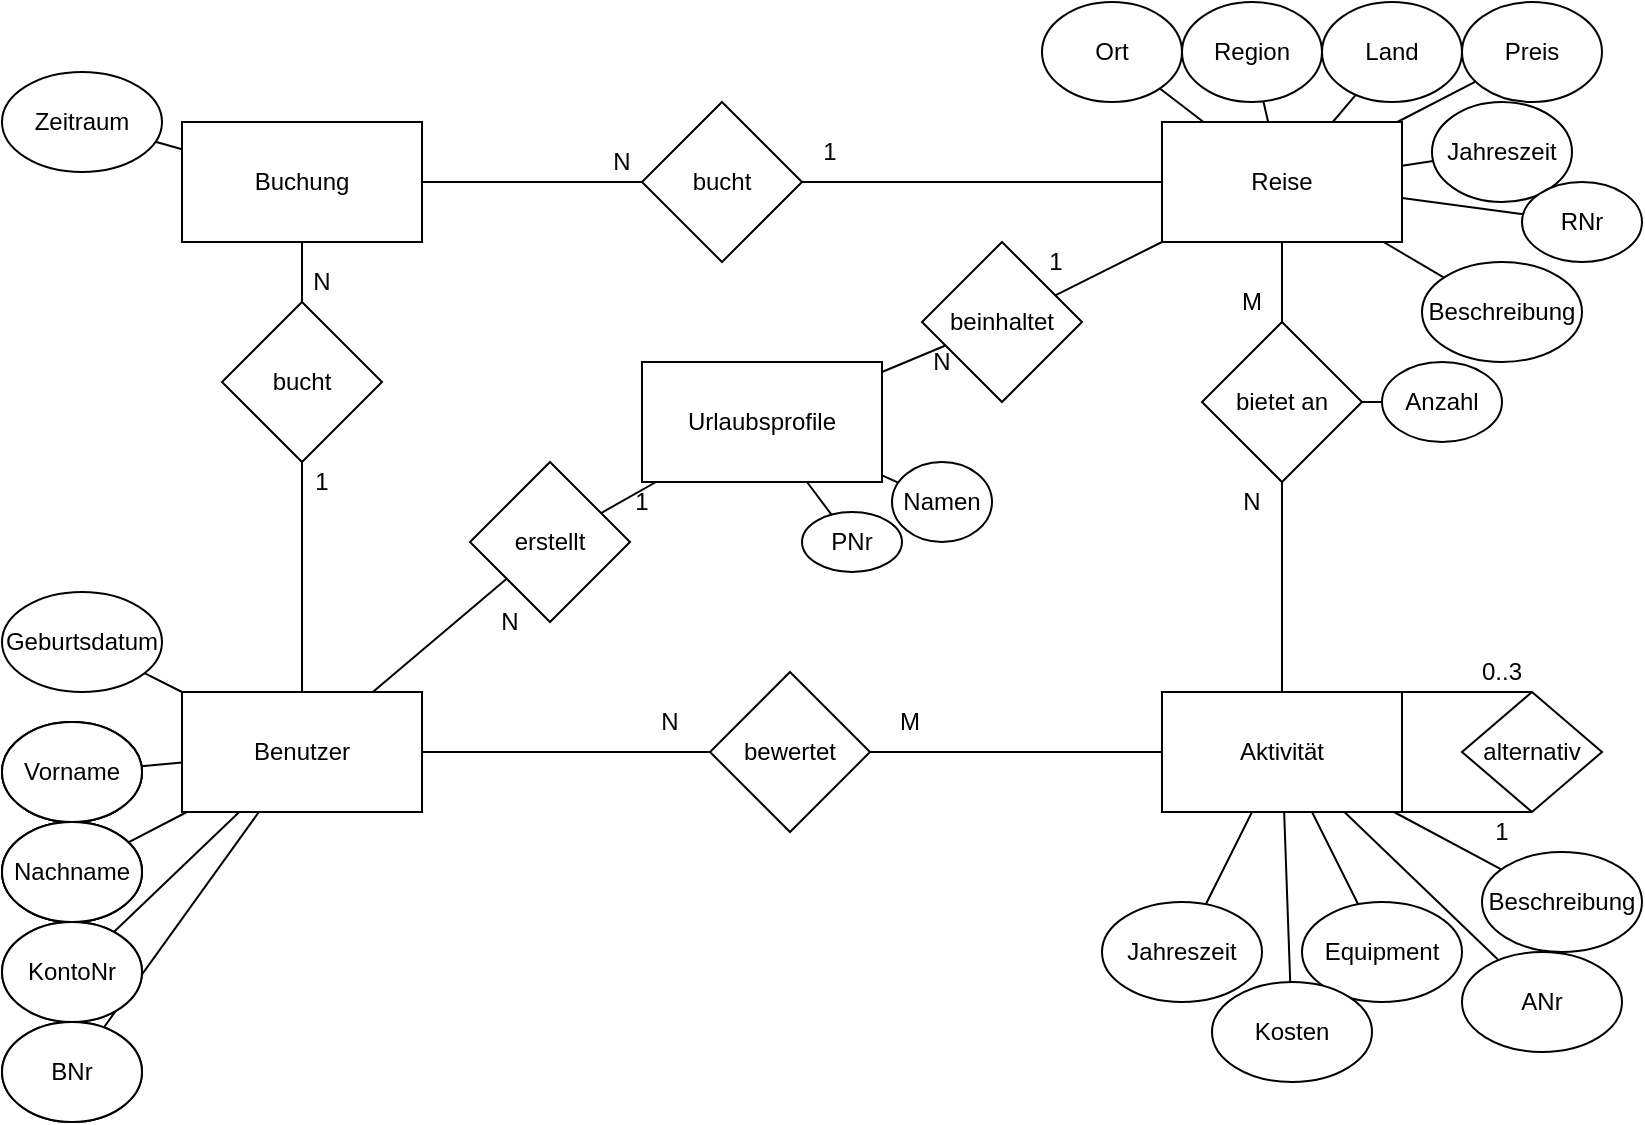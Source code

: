 <mxfile version="13.2.1" type="device"><diagram id="C5RBs43oDa-KdzZeNtuy" name="Page-1"><mxGraphModel dx="1422" dy="783" grid="1" gridSize="10" guides="1" tooltips="1" connect="1" arrows="1" fold="1" page="1" pageScale="1" pageWidth="827" pageHeight="1169" math="0" shadow="0"><root><mxCell id="WIyWlLk6GJQsqaUBKTNV-0"/><mxCell id="WIyWlLk6GJQsqaUBKTNV-1" parent="WIyWlLk6GJQsqaUBKTNV-0"/><mxCell id="GFgyIKS2t7T-ywB0l8Of-3" value="BNr" style="ellipse;whiteSpace=wrap;html=1;" parent="WIyWlLk6GJQsqaUBKTNV-1" vertex="1"><mxGeometry y="510" width="70" height="50" as="geometry"/></mxCell><mxCell id="GFgyIKS2t7T-ywB0l8Of-6" value="Vorname" style="ellipse;whiteSpace=wrap;html=1;" parent="WIyWlLk6GJQsqaUBKTNV-1" vertex="1"><mxGeometry y="360" width="70" height="50" as="geometry"/></mxCell><mxCell id="GFgyIKS2t7T-ywB0l8Of-7" value="Nachname" style="ellipse;whiteSpace=wrap;html=1;" parent="WIyWlLk6GJQsqaUBKTNV-1" vertex="1"><mxGeometry y="410" width="70" height="50" as="geometry"/></mxCell><mxCell id="GFgyIKS2t7T-ywB0l8Of-8" value="" style="endArrow=none;html=1;" parent="WIyWlLk6GJQsqaUBKTNV-1" source="GFgyIKS2t7T-ywB0l8Of-7" target="OlbocpSIzX4zNzRgznni-46" edge="1"><mxGeometry width="50" height="50" relative="1" as="geometry"><mxPoint x="440" y="700" as="sourcePoint"/><mxPoint x="124.444" y="330" as="targetPoint"/></mxGeometry></mxCell><mxCell id="GFgyIKS2t7T-ywB0l8Of-9" value="" style="endArrow=none;html=1;" parent="WIyWlLk6GJQsqaUBKTNV-1" source="GFgyIKS2t7T-ywB0l8Of-6" target="OlbocpSIzX4zNzRgznni-46" edge="1"><mxGeometry width="50" height="50" relative="1" as="geometry"><mxPoint x="109.086" y="564.659" as="sourcePoint"/><mxPoint x="109.412" y="330" as="targetPoint"/></mxGeometry></mxCell><mxCell id="GFgyIKS2t7T-ywB0l8Of-10" value="" style="endArrow=none;html=1;" parent="WIyWlLk6GJQsqaUBKTNV-1" source="GFgyIKS2t7T-ywB0l8Of-3" target="OlbocpSIzX4zNzRgznni-46" edge="1"><mxGeometry width="50" height="50" relative="1" as="geometry"><mxPoint x="86.122" y="517.816" as="sourcePoint"/><mxPoint x="135.319" y="330" as="targetPoint"/></mxGeometry></mxCell><mxCell id="GFgyIKS2t7T-ywB0l8Of-15" value="KontoNr" style="ellipse;whiteSpace=wrap;html=1;" parent="WIyWlLk6GJQsqaUBKTNV-1" vertex="1"><mxGeometry y="460" width="70" height="50" as="geometry"/></mxCell><mxCell id="GFgyIKS2t7T-ywB0l8Of-17" value="" style="endArrow=none;html=1;" parent="WIyWlLk6GJQsqaUBKTNV-1" source="OlbocpSIzX4zNzRgznni-41" target="OlbocpSIzX4zNzRgznni-46" edge="1"><mxGeometry width="50" height="50" relative="1" as="geometry"><mxPoint x="63.374" y="550.363" as="sourcePoint"/><mxPoint x="90" y="307.826" as="targetPoint"/></mxGeometry></mxCell><mxCell id="GFgyIKS2t7T-ywB0l8Of-18" value="" style="endArrow=none;html=1;" parent="WIyWlLk6GJQsqaUBKTNV-1" source="GFgyIKS2t7T-ywB0l8Of-15" target="OlbocpSIzX4zNzRgznni-46" edge="1"><mxGeometry width="50" height="50" relative="1" as="geometry"><mxPoint x="89.331" y="593.113" as="sourcePoint"/><mxPoint x="131.351" y="330" as="targetPoint"/></mxGeometry></mxCell><mxCell id="GFgyIKS2t7T-ywB0l8Of-19" value="Reise" style="rounded=0;whiteSpace=wrap;html=1;" parent="WIyWlLk6GJQsqaUBKTNV-1" vertex="1"><mxGeometry x="580" y="60" width="120" height="60" as="geometry"/></mxCell><mxCell id="GFgyIKS2t7T-ywB0l8Of-20" value="Ort" style="ellipse;whiteSpace=wrap;html=1;" parent="WIyWlLk6GJQsqaUBKTNV-1" vertex="1"><mxGeometry x="520" width="70" height="50" as="geometry"/></mxCell><mxCell id="GFgyIKS2t7T-ywB0l8Of-21" value="Region" style="ellipse;whiteSpace=wrap;html=1;" parent="WIyWlLk6GJQsqaUBKTNV-1" vertex="1"><mxGeometry x="590" width="70" height="50" as="geometry"/></mxCell><mxCell id="GFgyIKS2t7T-ywB0l8Of-22" value="Land" style="ellipse;whiteSpace=wrap;html=1;" parent="WIyWlLk6GJQsqaUBKTNV-1" vertex="1"><mxGeometry x="660" width="70" height="50" as="geometry"/></mxCell><mxCell id="GFgyIKS2t7T-ywB0l8Of-23" value="Preis" style="ellipse;whiteSpace=wrap;html=1;" parent="WIyWlLk6GJQsqaUBKTNV-1" vertex="1"><mxGeometry x="730" width="70" height="50" as="geometry"/></mxCell><mxCell id="GFgyIKS2t7T-ywB0l8Of-24" value="Jahreszeit" style="ellipse;whiteSpace=wrap;html=1;" parent="WIyWlLk6GJQsqaUBKTNV-1" vertex="1"><mxGeometry x="715" y="50" width="70" height="50" as="geometry"/></mxCell><mxCell id="GFgyIKS2t7T-ywB0l8Of-25" value="Beschreibung" style="ellipse;whiteSpace=wrap;html=1;" parent="WIyWlLk6GJQsqaUBKTNV-1" vertex="1"><mxGeometry x="710" y="130" width="80" height="50" as="geometry"/></mxCell><mxCell id="GFgyIKS2t7T-ywB0l8Of-26" value="" style="endArrow=none;html=1;" parent="WIyWlLk6GJQsqaUBKTNV-1" source="GFgyIKS2t7T-ywB0l8Of-25" target="GFgyIKS2t7T-ywB0l8Of-19" edge="1"><mxGeometry width="50" height="50" relative="1" as="geometry"><mxPoint x="500.002" y="140.477" as="sourcePoint"/><mxPoint x="519.8" y="70" as="targetPoint"/></mxGeometry></mxCell><mxCell id="GFgyIKS2t7T-ywB0l8Of-27" value="" style="endArrow=none;html=1;" parent="WIyWlLk6GJQsqaUBKTNV-1" source="GFgyIKS2t7T-ywB0l8Of-24" target="GFgyIKS2t7T-ywB0l8Of-19" edge="1"><mxGeometry width="50" height="50" relative="1" as="geometry"><mxPoint x="181.802" y="170.477" as="sourcePoint"/><mxPoint x="201.6" y="100" as="targetPoint"/></mxGeometry></mxCell><mxCell id="GFgyIKS2t7T-ywB0l8Of-28" value="" style="endArrow=none;html=1;" parent="WIyWlLk6GJQsqaUBKTNV-1" source="GFgyIKS2t7T-ywB0l8Of-23" target="GFgyIKS2t7T-ywB0l8Of-19" edge="1"><mxGeometry width="50" height="50" relative="1" as="geometry"><mxPoint x="518.169" y="172.728" as="sourcePoint"/><mxPoint x="585.556" y="90" as="targetPoint"/></mxGeometry></mxCell><mxCell id="GFgyIKS2t7T-ywB0l8Of-29" value="" style="endArrow=none;html=1;" parent="WIyWlLk6GJQsqaUBKTNV-1" source="GFgyIKS2t7T-ywB0l8Of-19" target="GFgyIKS2t7T-ywB0l8Of-22" edge="1"><mxGeometry width="50" height="50" relative="1" as="geometry"><mxPoint x="528.169" y="182.728" as="sourcePoint"/><mxPoint x="595.556" y="100" as="targetPoint"/></mxGeometry></mxCell><mxCell id="GFgyIKS2t7T-ywB0l8Of-30" value="" style="endArrow=none;html=1;" parent="WIyWlLk6GJQsqaUBKTNV-1" source="GFgyIKS2t7T-ywB0l8Of-19" target="GFgyIKS2t7T-ywB0l8Of-21" edge="1"><mxGeometry width="50" height="50" relative="1" as="geometry"><mxPoint x="538.169" y="192.728" as="sourcePoint"/><mxPoint x="605.556" y="110" as="targetPoint"/></mxGeometry></mxCell><mxCell id="GFgyIKS2t7T-ywB0l8Of-31" value="" style="endArrow=none;html=1;" parent="WIyWlLk6GJQsqaUBKTNV-1" source="GFgyIKS2t7T-ywB0l8Of-19" target="GFgyIKS2t7T-ywB0l8Of-20" edge="1"><mxGeometry width="50" height="50" relative="1" as="geometry"><mxPoint x="548.169" y="202.728" as="sourcePoint"/><mxPoint x="615.556" y="120" as="targetPoint"/></mxGeometry></mxCell><mxCell id="GFgyIKS2t7T-ywB0l8Of-34" value="bietet an" style="rhombus;whiteSpace=wrap;html=1;" parent="WIyWlLk6GJQsqaUBKTNV-1" vertex="1"><mxGeometry x="600" y="160" width="80" height="80" as="geometry"/></mxCell><mxCell id="GFgyIKS2t7T-ywB0l8Of-35" value="" style="endArrow=none;html=1;" parent="WIyWlLk6GJQsqaUBKTNV-1" source="GFgyIKS2t7T-ywB0l8Of-19" target="GFgyIKS2t7T-ywB0l8Of-34" edge="1"><mxGeometry width="50" height="50" relative="1" as="geometry"><mxPoint x="91.481" y="51.347" as="sourcePoint"/><mxPoint x="121.538" y="70" as="targetPoint"/></mxGeometry></mxCell><mxCell id="GFgyIKS2t7T-ywB0l8Of-36" value="" style="endArrow=none;html=1;" parent="WIyWlLk6GJQsqaUBKTNV-1" source="OlbocpSIzX4zNzRgznni-50" target="GFgyIKS2t7T-ywB0l8Of-34" edge="1"><mxGeometry width="50" height="50" relative="1" as="geometry"><mxPoint x="640" y="270" as="sourcePoint"/><mxPoint x="640" y="200" as="targetPoint"/></mxGeometry></mxCell><mxCell id="GFgyIKS2t7T-ywB0l8Of-38" value="Beschreibung" style="ellipse;whiteSpace=wrap;html=1;" parent="WIyWlLk6GJQsqaUBKTNV-1" vertex="1"><mxGeometry x="740" y="425" width="80" height="50" as="geometry"/></mxCell><mxCell id="GFgyIKS2t7T-ywB0l8Of-39" value="ANr" style="ellipse;whiteSpace=wrap;html=1;" parent="WIyWlLk6GJQsqaUBKTNV-1" vertex="1"><mxGeometry x="730" y="475" width="80" height="50" as="geometry"/></mxCell><mxCell id="GFgyIKS2t7T-ywB0l8Of-40" value="RNr" style="ellipse;whiteSpace=wrap;html=1;" parent="WIyWlLk6GJQsqaUBKTNV-1" vertex="1"><mxGeometry x="760" y="90" width="60" height="40" as="geometry"/></mxCell><mxCell id="GFgyIKS2t7T-ywB0l8Of-41" value="" style="endArrow=none;html=1;" parent="WIyWlLk6GJQsqaUBKTNV-1" source="GFgyIKS2t7T-ywB0l8Of-19" target="GFgyIKS2t7T-ywB0l8Of-40" edge="1"><mxGeometry width="50" height="50" relative="1" as="geometry"><mxPoint x="730.872" y="147.866" as="sourcePoint"/><mxPoint x="700.769" y="130" as="targetPoint"/></mxGeometry></mxCell><mxCell id="GFgyIKS2t7T-ywB0l8Of-42" value="" style="endArrow=none;html=1;" parent="WIyWlLk6GJQsqaUBKTNV-1" source="GFgyIKS2t7T-ywB0l8Of-38" target="OlbocpSIzX4zNzRgznni-50" edge="1"><mxGeometry width="50" height="50" relative="1" as="geometry"><mxPoint x="650" y="130" as="sourcePoint"/><mxPoint x="660.512" y="330" as="targetPoint"/></mxGeometry></mxCell><mxCell id="GFgyIKS2t7T-ywB0l8Of-43" value="" style="endArrow=none;html=1;" parent="WIyWlLk6GJQsqaUBKTNV-1" source="OlbocpSIzX4zNzRgznni-50" target="GFgyIKS2t7T-ywB0l8Of-39" edge="1"><mxGeometry width="50" height="50" relative="1" as="geometry"><mxPoint x="648.939" y="330" as="sourcePoint"/><mxPoint x="660" y="180" as="targetPoint"/></mxGeometry></mxCell><mxCell id="GFgyIKS2t7T-ywB0l8Of-44" value="N" style="text;html=1;strokeColor=none;fillColor=none;align=center;verticalAlign=middle;whiteSpace=wrap;rounded=0;" parent="WIyWlLk6GJQsqaUBKTNV-1" vertex="1"><mxGeometry x="605" y="240" width="40" height="20" as="geometry"/></mxCell><mxCell id="GFgyIKS2t7T-ywB0l8Of-45" value="M" style="text;html=1;strokeColor=none;fillColor=none;align=center;verticalAlign=middle;whiteSpace=wrap;rounded=0;" parent="WIyWlLk6GJQsqaUBKTNV-1" vertex="1"><mxGeometry x="605" y="140" width="40" height="20" as="geometry"/></mxCell><mxCell id="GFgyIKS2t7T-ywB0l8Of-47" value="Anzahl" style="ellipse;whiteSpace=wrap;html=1;" parent="WIyWlLk6GJQsqaUBKTNV-1" vertex="1"><mxGeometry x="690" y="180" width="60" height="40" as="geometry"/></mxCell><mxCell id="GFgyIKS2t7T-ywB0l8Of-48" value="" style="endArrow=none;html=1;" parent="WIyWlLk6GJQsqaUBKTNV-1" source="GFgyIKS2t7T-ywB0l8Of-47" target="GFgyIKS2t7T-ywB0l8Of-34" edge="1"><mxGeometry width="50" height="50" relative="1" as="geometry"><mxPoint x="650" y="130" as="sourcePoint"/><mxPoint x="650" y="170" as="targetPoint"/></mxGeometry></mxCell><mxCell id="GFgyIKS2t7T-ywB0l8Of-49" value="alternativ" style="rhombus;whiteSpace=wrap;html=1;" parent="WIyWlLk6GJQsqaUBKTNV-1" vertex="1"><mxGeometry x="730" y="345" width="70" height="60" as="geometry"/></mxCell><mxCell id="GFgyIKS2t7T-ywB0l8Of-50" value="" style="endArrow=none;html=1;exitX=0.5;exitY=1;exitDx=0;exitDy=0;entryX=1;entryY=1;entryDx=0;entryDy=0;" parent="WIyWlLk6GJQsqaUBKTNV-1" source="GFgyIKS2t7T-ywB0l8Of-49" target="OlbocpSIzX4zNzRgznni-50" edge="1"><mxGeometry width="50" height="50" relative="1" as="geometry"><mxPoint x="650" y="130" as="sourcePoint"/><mxPoint x="700" y="330" as="targetPoint"/></mxGeometry></mxCell><mxCell id="GFgyIKS2t7T-ywB0l8Of-51" value="" style="endArrow=none;html=1;entryX=0.5;entryY=0;entryDx=0;entryDy=0;exitX=1;exitY=0;exitDx=0;exitDy=0;" parent="WIyWlLk6GJQsqaUBKTNV-1" source="OlbocpSIzX4zNzRgznni-50" target="GFgyIKS2t7T-ywB0l8Of-49" edge="1"><mxGeometry width="50" height="50" relative="1" as="geometry"><mxPoint x="700" y="270" as="sourcePoint"/><mxPoint x="660" y="180" as="targetPoint"/></mxGeometry></mxCell><mxCell id="GFgyIKS2t7T-ywB0l8Of-52" value="1" style="text;html=1;strokeColor=none;fillColor=none;align=center;verticalAlign=middle;whiteSpace=wrap;rounded=0;" parent="WIyWlLk6GJQsqaUBKTNV-1" vertex="1"><mxGeometry x="730" y="405" width="40" height="20" as="geometry"/></mxCell><mxCell id="GFgyIKS2t7T-ywB0l8Of-53" value="0..3" style="text;html=1;strokeColor=none;fillColor=none;align=center;verticalAlign=middle;whiteSpace=wrap;rounded=0;" parent="WIyWlLk6GJQsqaUBKTNV-1" vertex="1"><mxGeometry x="730" y="325" width="40" height="20" as="geometry"/></mxCell><mxCell id="OlbocpSIzX4zNzRgznni-0" value="Buchung" style="rounded=0;whiteSpace=wrap;html=1;" parent="WIyWlLk6GJQsqaUBKTNV-1" vertex="1"><mxGeometry x="90" y="60" width="120" height="60" as="geometry"/></mxCell><mxCell id="OlbocpSIzX4zNzRgznni-1" value="bucht" style="rhombus;whiteSpace=wrap;html=1;" parent="WIyWlLk6GJQsqaUBKTNV-1" vertex="1"><mxGeometry x="110" y="150" width="80" height="80" as="geometry"/></mxCell><mxCell id="OlbocpSIzX4zNzRgznni-2" value="" style="endArrow=none;html=1;entryX=0.5;entryY=1;entryDx=0;entryDy=0;" parent="WIyWlLk6GJQsqaUBKTNV-1" source="OlbocpSIzX4zNzRgznni-46" target="OlbocpSIzX4zNzRgznni-1" edge="1"><mxGeometry width="50" height="50" relative="1" as="geometry"><mxPoint x="150" y="270" as="sourcePoint"/><mxPoint x="140" y="600" as="targetPoint"/></mxGeometry></mxCell><mxCell id="OlbocpSIzX4zNzRgznni-3" value="" style="endArrow=none;html=1;entryX=0.5;entryY=0;entryDx=0;entryDy=0;" parent="WIyWlLk6GJQsqaUBKTNV-1" source="OlbocpSIzX4zNzRgznni-0" target="OlbocpSIzX4zNzRgznni-1" edge="1"><mxGeometry width="50" height="50" relative="1" as="geometry"><mxPoint x="170" y="130" as="sourcePoint"/><mxPoint x="160" y="180" as="targetPoint"/></mxGeometry></mxCell><mxCell id="OlbocpSIzX4zNzRgznni-4" value="1" style="text;html=1;strokeColor=none;fillColor=none;align=center;verticalAlign=middle;whiteSpace=wrap;rounded=0;" parent="WIyWlLk6GJQsqaUBKTNV-1" vertex="1"><mxGeometry x="140" y="230" width="40" height="20" as="geometry"/></mxCell><mxCell id="OlbocpSIzX4zNzRgznni-5" value="N" style="text;html=1;strokeColor=none;fillColor=none;align=center;verticalAlign=middle;whiteSpace=wrap;rounded=0;" parent="WIyWlLk6GJQsqaUBKTNV-1" vertex="1"><mxGeometry x="140" y="130" width="40" height="20" as="geometry"/></mxCell><mxCell id="OlbocpSIzX4zNzRgznni-6" value="bucht" style="rhombus;whiteSpace=wrap;html=1;rotation=0;" parent="WIyWlLk6GJQsqaUBKTNV-1" vertex="1"><mxGeometry x="320" y="50" width="80" height="80" as="geometry"/></mxCell><mxCell id="OlbocpSIzX4zNzRgznni-7" value="" style="endArrow=none;html=1;exitX=0;exitY=0.5;exitDx=0;exitDy=0;" parent="WIyWlLk6GJQsqaUBKTNV-1" source="OlbocpSIzX4zNzRgznni-6" target="OlbocpSIzX4zNzRgznni-0" edge="1"><mxGeometry width="50" height="50" relative="1" as="geometry"><mxPoint x="170" y="310" as="sourcePoint"/><mxPoint x="170" y="260" as="targetPoint"/></mxGeometry></mxCell><mxCell id="OlbocpSIzX4zNzRgznni-8" value="" style="endArrow=none;html=1;exitX=0;exitY=0.5;exitDx=0;exitDy=0;" parent="WIyWlLk6GJQsqaUBKTNV-1" source="GFgyIKS2t7T-ywB0l8Of-19" target="OlbocpSIzX4zNzRgznni-6" edge="1"><mxGeometry width="50" height="50" relative="1" as="geometry"><mxPoint x="341.716" y="218.284" as="sourcePoint"/><mxPoint x="230" y="310" as="targetPoint"/></mxGeometry></mxCell><mxCell id="OlbocpSIzX4zNzRgznni-9" value="1" style="text;html=1;strokeColor=none;fillColor=none;align=center;verticalAlign=middle;whiteSpace=wrap;rounded=0;" parent="WIyWlLk6GJQsqaUBKTNV-1" vertex="1"><mxGeometry x="394" y="65" width="40" height="20" as="geometry"/></mxCell><mxCell id="OlbocpSIzX4zNzRgznni-10" value="N" style="text;html=1;strokeColor=none;fillColor=none;align=center;verticalAlign=middle;whiteSpace=wrap;rounded=0;" parent="WIyWlLk6GJQsqaUBKTNV-1" vertex="1"><mxGeometry x="290" y="70" width="40" height="20" as="geometry"/></mxCell><mxCell id="OlbocpSIzX4zNzRgznni-12" value="Zeitraum" style="ellipse;whiteSpace=wrap;html=1;" parent="WIyWlLk6GJQsqaUBKTNV-1" vertex="1"><mxGeometry y="35" width="80" height="50" as="geometry"/></mxCell><mxCell id="OlbocpSIzX4zNzRgznni-13" value="" style="endArrow=none;html=1;" parent="WIyWlLk6GJQsqaUBKTNV-1" source="OlbocpSIzX4zNzRgznni-12" target="OlbocpSIzX4zNzRgznni-0" edge="1"><mxGeometry width="50" height="50" relative="1" as="geometry"><mxPoint x="170" y="130" as="sourcePoint"/><mxPoint x="170" y="180" as="targetPoint"/></mxGeometry></mxCell><mxCell id="OlbocpSIzX4zNzRgznni-14" value="Equipment" style="ellipse;whiteSpace=wrap;html=1;" parent="WIyWlLk6GJQsqaUBKTNV-1" vertex="1"><mxGeometry x="650" y="450" width="80" height="50" as="geometry"/></mxCell><mxCell id="OlbocpSIzX4zNzRgznni-15" value="" style="endArrow=none;html=1;" parent="WIyWlLk6GJQsqaUBKTNV-1" source="OlbocpSIzX4zNzRgznni-14" target="OlbocpSIzX4zNzRgznni-50" edge="1"><mxGeometry width="50" height="50" relative="1" as="geometry"><mxPoint x="495" y="340" as="sourcePoint"/><mxPoint x="638.933" y="330" as="targetPoint"/></mxGeometry></mxCell><mxCell id="OlbocpSIzX4zNzRgznni-16" value="" style="endArrow=none;html=1;" parent="WIyWlLk6GJQsqaUBKTNV-1" source="OlbocpSIzX4zNzRgznni-50" target="OlbocpSIzX4zNzRgznni-18" edge="1"><mxGeometry width="50" height="50" relative="1" as="geometry"><mxPoint x="627.014" y="330" as="sourcePoint"/><mxPoint x="590" y="360" as="targetPoint"/></mxGeometry></mxCell><mxCell id="OlbocpSIzX4zNzRgznni-18" value="Kosten" style="ellipse;whiteSpace=wrap;html=1;" parent="WIyWlLk6GJQsqaUBKTNV-1" vertex="1"><mxGeometry x="605" y="490" width="80" height="50" as="geometry"/></mxCell><mxCell id="OlbocpSIzX4zNzRgznni-30" value="N" style="text;html=1;strokeColor=none;fillColor=none;align=center;verticalAlign=middle;whiteSpace=wrap;rounded=0;" parent="WIyWlLk6GJQsqaUBKTNV-1" vertex="1"><mxGeometry x="314" y="350" width="40" height="20" as="geometry"/></mxCell><mxCell id="OlbocpSIzX4zNzRgznni-31" value="M" style="text;html=1;strokeColor=none;fillColor=none;align=center;verticalAlign=middle;whiteSpace=wrap;rounded=0;" parent="WIyWlLk6GJQsqaUBKTNV-1" vertex="1"><mxGeometry x="434" y="350" width="40" height="20" as="geometry"/></mxCell><mxCell id="OlbocpSIzX4zNzRgznni-32" value="erstellt" style="rhombus;whiteSpace=wrap;html=1;rotation=0;" parent="WIyWlLk6GJQsqaUBKTNV-1" vertex="1"><mxGeometry x="234" y="230" width="80" height="80" as="geometry"/></mxCell><mxCell id="OlbocpSIzX4zNzRgznni-33" value="Urlaubsprofile" style="rounded=0;whiteSpace=wrap;html=1;" parent="WIyWlLk6GJQsqaUBKTNV-1" vertex="1"><mxGeometry x="320" y="180" width="120" height="60" as="geometry"/></mxCell><mxCell id="OlbocpSIzX4zNzRgznni-36" value="" style="endArrow=none;html=1;" parent="WIyWlLk6GJQsqaUBKTNV-1" source="OlbocpSIzX4zNzRgznni-32" target="OlbocpSIzX4zNzRgznni-33" edge="1"><mxGeometry width="50" height="50" relative="1" as="geometry"><mxPoint x="290" y="140" as="sourcePoint"/><mxPoint x="290" y="95" as="targetPoint"/></mxGeometry></mxCell><mxCell id="OlbocpSIzX4zNzRgznni-39" value="Vorname" style="ellipse;whiteSpace=wrap;html=1;" parent="WIyWlLk6GJQsqaUBKTNV-1" vertex="1"><mxGeometry y="360" width="70" height="50" as="geometry"/></mxCell><mxCell id="OlbocpSIzX4zNzRgznni-40" value="Nachname" style="ellipse;whiteSpace=wrap;html=1;" parent="WIyWlLk6GJQsqaUBKTNV-1" vertex="1"><mxGeometry y="410" width="70" height="50" as="geometry"/></mxCell><mxCell id="OlbocpSIzX4zNzRgznni-41" value="Geburtsdatum" style="ellipse;whiteSpace=wrap;html=1;" parent="WIyWlLk6GJQsqaUBKTNV-1" vertex="1"><mxGeometry y="295" width="80" height="50" as="geometry"/></mxCell><mxCell id="OlbocpSIzX4zNzRgznni-42" value="Vorname" style="ellipse;whiteSpace=wrap;html=1;" parent="WIyWlLk6GJQsqaUBKTNV-1" vertex="1"><mxGeometry y="360" width="70" height="50" as="geometry"/></mxCell><mxCell id="OlbocpSIzX4zNzRgznni-43" value="Nachname" style="ellipse;whiteSpace=wrap;html=1;" parent="WIyWlLk6GJQsqaUBKTNV-1" vertex="1"><mxGeometry y="410" width="70" height="50" as="geometry"/></mxCell><mxCell id="OlbocpSIzX4zNzRgznni-44" value="BNr" style="ellipse;whiteSpace=wrap;html=1;" parent="WIyWlLk6GJQsqaUBKTNV-1" vertex="1"><mxGeometry y="510" width="70" height="50" as="geometry"/></mxCell><mxCell id="OlbocpSIzX4zNzRgznni-45" value="KontoNr" style="ellipse;whiteSpace=wrap;html=1;" parent="WIyWlLk6GJQsqaUBKTNV-1" vertex="1"><mxGeometry y="460" width="70" height="50" as="geometry"/></mxCell><mxCell id="OlbocpSIzX4zNzRgznni-46" value="Benutzer" style="rounded=0;whiteSpace=wrap;html=1;" parent="WIyWlLk6GJQsqaUBKTNV-1" vertex="1"><mxGeometry x="90" y="345" width="120" height="60" as="geometry"/></mxCell><mxCell id="OlbocpSIzX4zNzRgznni-47" value="" style="endArrow=none;html=1;" parent="WIyWlLk6GJQsqaUBKTNV-1" source="OlbocpSIzX4zNzRgznni-48" target="OlbocpSIzX4zNzRgznni-46" edge="1"><mxGeometry width="50" height="50" relative="1" as="geometry"><mxPoint x="330" y="100" as="sourcePoint"/><mxPoint x="220" y="100" as="targetPoint"/></mxGeometry></mxCell><mxCell id="OlbocpSIzX4zNzRgznni-48" value="bewertet" style="rhombus;whiteSpace=wrap;html=1;rotation=0;" parent="WIyWlLk6GJQsqaUBKTNV-1" vertex="1"><mxGeometry x="354" y="335" width="80" height="80" as="geometry"/></mxCell><mxCell id="OlbocpSIzX4zNzRgznni-49" value="" style="endArrow=none;html=1;" parent="WIyWlLk6GJQsqaUBKTNV-1" source="OlbocpSIzX4zNzRgznni-48" target="OlbocpSIzX4zNzRgznni-50" edge="1"><mxGeometry width="50" height="50" relative="1" as="geometry"><mxPoint x="350" y="310" as="sourcePoint"/><mxPoint x="220" y="310" as="targetPoint"/></mxGeometry></mxCell><mxCell id="OlbocpSIzX4zNzRgznni-50" value="Aktivität" style="rounded=0;whiteSpace=wrap;html=1;" parent="WIyWlLk6GJQsqaUBKTNV-1" vertex="1"><mxGeometry x="580" y="345" width="120" height="60" as="geometry"/></mxCell><mxCell id="B0LaPpAPztrmkvggXKH5-7" value="beinhaltet" style="rhombus;whiteSpace=wrap;html=1;rotation=0;" parent="WIyWlLk6GJQsqaUBKTNV-1" vertex="1"><mxGeometry x="460" y="120" width="80" height="80" as="geometry"/></mxCell><mxCell id="B0LaPpAPztrmkvggXKH5-8" value="" style="endArrow=none;html=1;" parent="WIyWlLk6GJQsqaUBKTNV-1" source="OlbocpSIzX4zNzRgznni-33" target="B0LaPpAPztrmkvggXKH5-7" edge="1"><mxGeometry width="50" height="50" relative="1" as="geometry"><mxPoint x="309" y="265" as="sourcePoint"/><mxPoint x="334" y="250" as="targetPoint"/></mxGeometry></mxCell><mxCell id="B0LaPpAPztrmkvggXKH5-9" value="" style="endArrow=none;html=1;" parent="WIyWlLk6GJQsqaUBKTNV-1" source="B0LaPpAPztrmkvggXKH5-7" target="GFgyIKS2t7T-ywB0l8Of-19" edge="1"><mxGeometry width="50" height="50" relative="1" as="geometry"><mxPoint x="510" y="170" as="sourcePoint"/><mxPoint x="344" y="260" as="targetPoint"/></mxGeometry></mxCell><mxCell id="B0LaPpAPztrmkvggXKH5-10" value="" style="endArrow=none;html=1;" parent="WIyWlLk6GJQsqaUBKTNV-1" source="OlbocpSIzX4zNzRgznni-32" target="OlbocpSIzX4zNzRgznni-46" edge="1"><mxGeometry width="50" height="50" relative="1" as="geometry"><mxPoint x="329" y="285" as="sourcePoint"/><mxPoint x="354" y="270" as="targetPoint"/></mxGeometry></mxCell><mxCell id="B0LaPpAPztrmkvggXKH5-11" value="N" style="text;html=1;strokeColor=none;fillColor=none;align=center;verticalAlign=middle;whiteSpace=wrap;rounded=0;" parent="WIyWlLk6GJQsqaUBKTNV-1" vertex="1"><mxGeometry x="234" y="300" width="40" height="20" as="geometry"/></mxCell><mxCell id="B0LaPpAPztrmkvggXKH5-12" value="1" style="text;html=1;strokeColor=none;fillColor=none;align=center;verticalAlign=middle;whiteSpace=wrap;rounded=0;" parent="WIyWlLk6GJQsqaUBKTNV-1" vertex="1"><mxGeometry x="300" y="240" width="40" height="20" as="geometry"/></mxCell><mxCell id="B0LaPpAPztrmkvggXKH5-13" value="1" style="text;html=1;strokeColor=none;fillColor=none;align=center;verticalAlign=middle;whiteSpace=wrap;rounded=0;" parent="WIyWlLk6GJQsqaUBKTNV-1" vertex="1"><mxGeometry x="507" y="120" width="40" height="20" as="geometry"/></mxCell><mxCell id="B0LaPpAPztrmkvggXKH5-14" value="N" style="text;html=1;strokeColor=none;fillColor=none;align=center;verticalAlign=middle;whiteSpace=wrap;rounded=0;" parent="WIyWlLk6GJQsqaUBKTNV-1" vertex="1"><mxGeometry x="450" y="170" width="40" height="20" as="geometry"/></mxCell><mxCell id="B0LaPpAPztrmkvggXKH5-15" value="Namen" style="ellipse;whiteSpace=wrap;html=1;" parent="WIyWlLk6GJQsqaUBKTNV-1" vertex="1"><mxGeometry x="445" y="230" width="50" height="40" as="geometry"/></mxCell><mxCell id="B0LaPpAPztrmkvggXKH5-16" value="PNr" style="ellipse;whiteSpace=wrap;html=1;" parent="WIyWlLk6GJQsqaUBKTNV-1" vertex="1"><mxGeometry x="400" y="255" width="50" height="30" as="geometry"/></mxCell><mxCell id="B0LaPpAPztrmkvggXKH5-17" value="" style="endArrow=none;html=1;" parent="WIyWlLk6GJQsqaUBKTNV-1" source="B0LaPpAPztrmkvggXKH5-16" target="OlbocpSIzX4zNzRgznni-33" edge="1"><mxGeometry width="50" height="50" relative="1" as="geometry"><mxPoint x="160" y="355" as="sourcePoint"/><mxPoint x="160" y="240" as="targetPoint"/></mxGeometry></mxCell><mxCell id="B0LaPpAPztrmkvggXKH5-18" value="" style="endArrow=none;html=1;" parent="WIyWlLk6GJQsqaUBKTNV-1" source="OlbocpSIzX4zNzRgznni-33" target="B0LaPpAPztrmkvggXKH5-15" edge="1"><mxGeometry width="50" height="50" relative="1" as="geometry"><mxPoint x="170" y="365" as="sourcePoint"/><mxPoint x="170" y="250" as="targetPoint"/></mxGeometry></mxCell><mxCell id="vFaqtosGUT193aA-GXQ9-0" value="Jahreszeit" style="ellipse;whiteSpace=wrap;html=1;" vertex="1" parent="WIyWlLk6GJQsqaUBKTNV-1"><mxGeometry x="550" y="450" width="80" height="50" as="geometry"/></mxCell><mxCell id="vFaqtosGUT193aA-GXQ9-1" value="" style="endArrow=none;html=1;" edge="1" parent="WIyWlLk6GJQsqaUBKTNV-1" source="OlbocpSIzX4zNzRgznni-50" target="vFaqtosGUT193aA-GXQ9-0"><mxGeometry width="50" height="50" relative="1" as="geometry"><mxPoint x="651.071" y="415" as="sourcePoint"/><mxPoint x="654.107" y="500.006" as="targetPoint"/></mxGeometry></mxCell></root></mxGraphModel></diagram></mxfile>